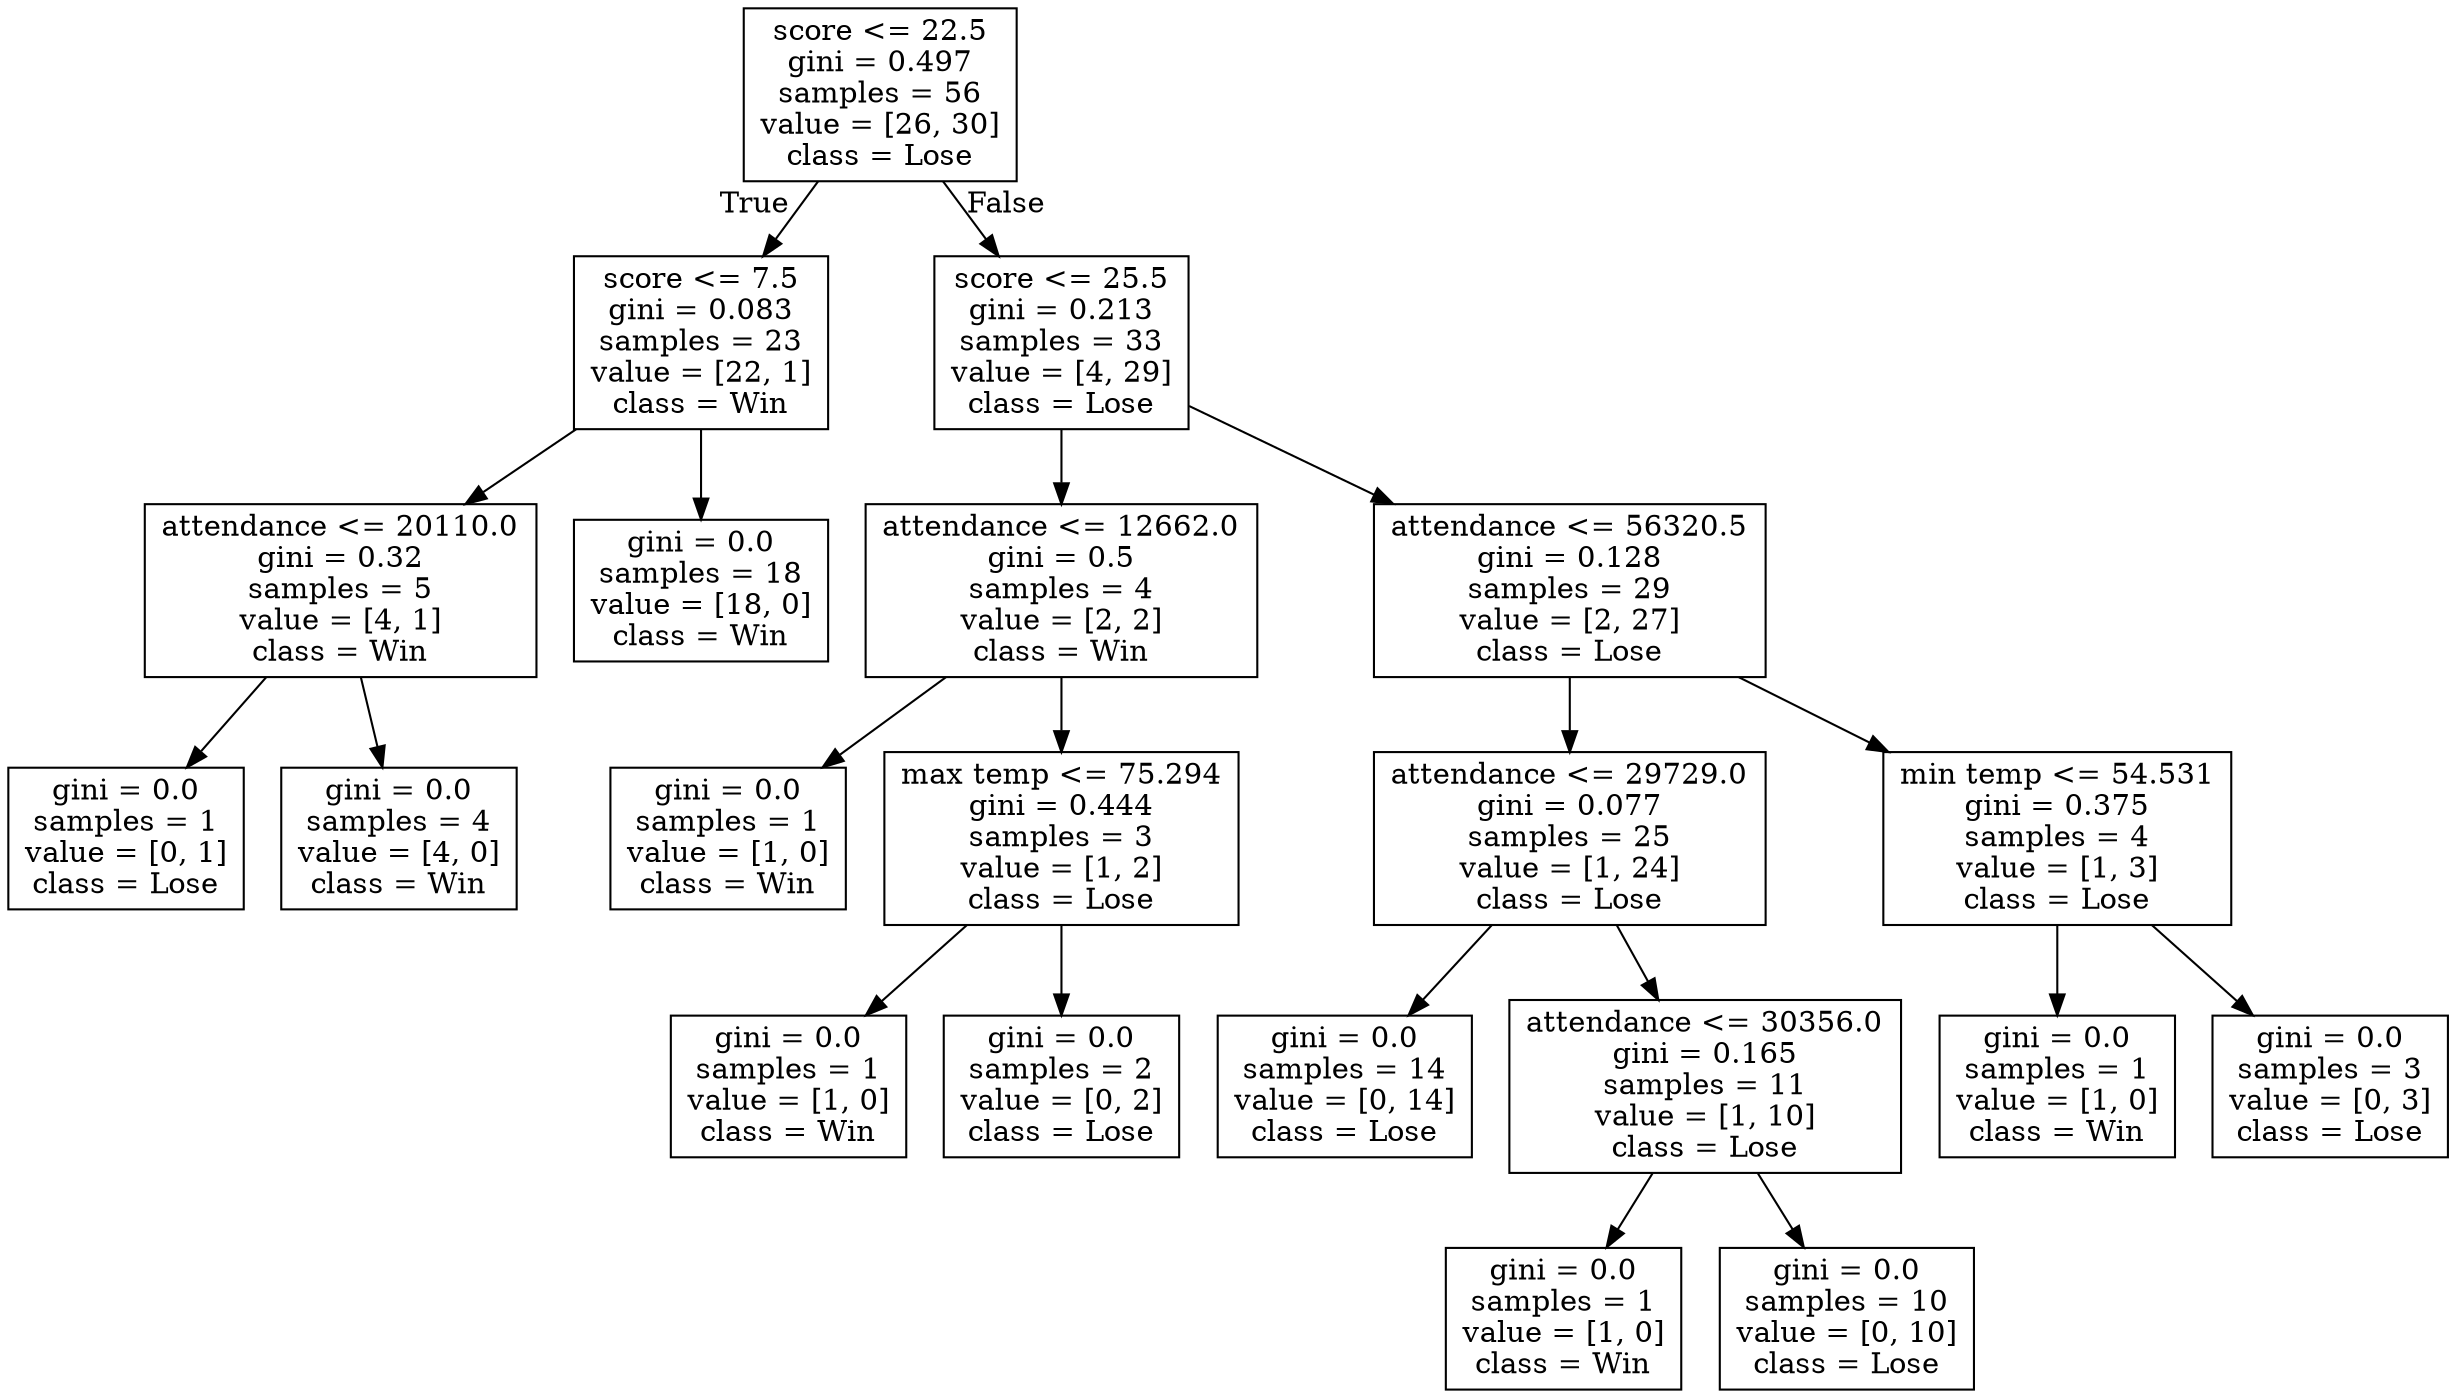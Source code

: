 digraph Tree {
node [shape=box] ;
0 [label="score <= 22.5\ngini = 0.497\nsamples = 56\nvalue = [26, 30]\nclass = Lose"] ;
1 [label="score <= 7.5\ngini = 0.083\nsamples = 23\nvalue = [22, 1]\nclass = Win"] ;
0 -> 1 [labeldistance=2.5, labelangle=45, headlabel="True"] ;
2 [label="attendance <= 20110.0\ngini = 0.32\nsamples = 5\nvalue = [4, 1]\nclass = Win"] ;
1 -> 2 ;
3 [label="gini = 0.0\nsamples = 1\nvalue = [0, 1]\nclass = Lose"] ;
2 -> 3 ;
4 [label="gini = 0.0\nsamples = 4\nvalue = [4, 0]\nclass = Win"] ;
2 -> 4 ;
5 [label="gini = 0.0\nsamples = 18\nvalue = [18, 0]\nclass = Win"] ;
1 -> 5 ;
6 [label="score <= 25.5\ngini = 0.213\nsamples = 33\nvalue = [4, 29]\nclass = Lose"] ;
0 -> 6 [labeldistance=2.5, labelangle=-45, headlabel="False"] ;
7 [label="attendance <= 12662.0\ngini = 0.5\nsamples = 4\nvalue = [2, 2]\nclass = Win"] ;
6 -> 7 ;
8 [label="gini = 0.0\nsamples = 1\nvalue = [1, 0]\nclass = Win"] ;
7 -> 8 ;
9 [label="max temp <= 75.294\ngini = 0.444\nsamples = 3\nvalue = [1, 2]\nclass = Lose"] ;
7 -> 9 ;
10 [label="gini = 0.0\nsamples = 1\nvalue = [1, 0]\nclass = Win"] ;
9 -> 10 ;
11 [label="gini = 0.0\nsamples = 2\nvalue = [0, 2]\nclass = Lose"] ;
9 -> 11 ;
12 [label="attendance <= 56320.5\ngini = 0.128\nsamples = 29\nvalue = [2, 27]\nclass = Lose"] ;
6 -> 12 ;
13 [label="attendance <= 29729.0\ngini = 0.077\nsamples = 25\nvalue = [1, 24]\nclass = Lose"] ;
12 -> 13 ;
14 [label="gini = 0.0\nsamples = 14\nvalue = [0, 14]\nclass = Lose"] ;
13 -> 14 ;
15 [label="attendance <= 30356.0\ngini = 0.165\nsamples = 11\nvalue = [1, 10]\nclass = Lose"] ;
13 -> 15 ;
16 [label="gini = 0.0\nsamples = 1\nvalue = [1, 0]\nclass = Win"] ;
15 -> 16 ;
17 [label="gini = 0.0\nsamples = 10\nvalue = [0, 10]\nclass = Lose"] ;
15 -> 17 ;
18 [label="min temp <= 54.531\ngini = 0.375\nsamples = 4\nvalue = [1, 3]\nclass = Lose"] ;
12 -> 18 ;
19 [label="gini = 0.0\nsamples = 1\nvalue = [1, 0]\nclass = Win"] ;
18 -> 19 ;
20 [label="gini = 0.0\nsamples = 3\nvalue = [0, 3]\nclass = Lose"] ;
18 -> 20 ;
}